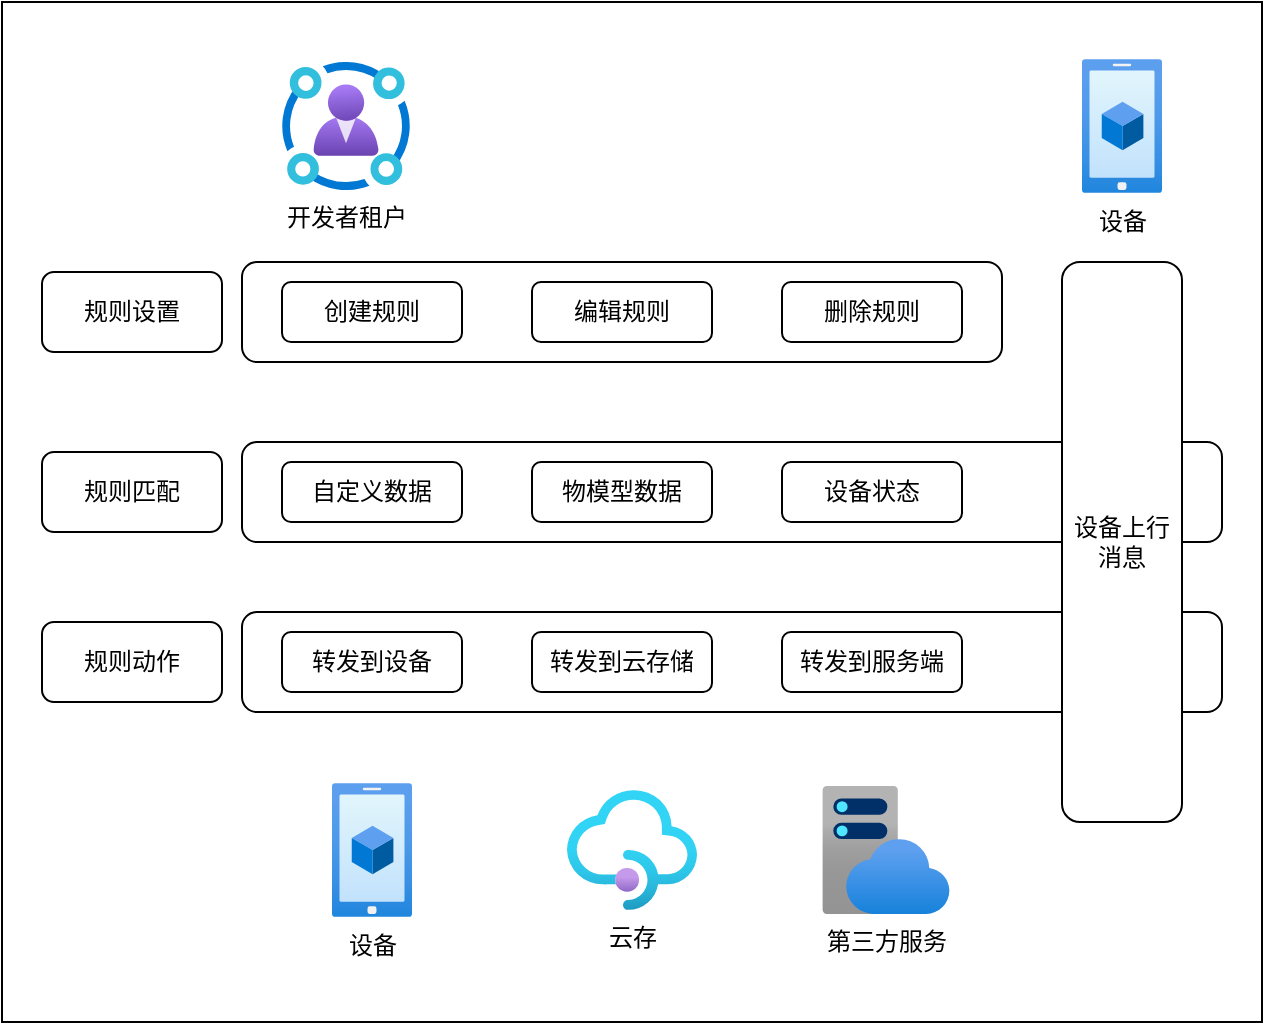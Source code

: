 <mxfile version="14.2.9" type="github">
  <diagram id="ROEMa9HSGy-mo3ogROd2" name="第 1 页">
    <mxGraphModel dx="860" dy="1643" grid="1" gridSize="10" guides="1" tooltips="1" connect="1" arrows="1" fold="1" page="1" pageScale="1" pageWidth="827" pageHeight="1169" math="0" shadow="0">
      <root>
        <mxCell id="0" />
        <mxCell id="1" parent="0" />
        <mxCell id="GSGMeQO4HnK7w9t3HuRA-26" value="" style="rounded=0;whiteSpace=wrap;html=1;" vertex="1" parent="1">
          <mxGeometry x="140" y="-10" width="630" height="510" as="geometry" />
        </mxCell>
        <mxCell id="GSGMeQO4HnK7w9t3HuRA-2" value="" style="rounded=1;whiteSpace=wrap;html=1;" vertex="1" parent="1">
          <mxGeometry x="260" y="120" width="380" height="50" as="geometry" />
        </mxCell>
        <mxCell id="GSGMeQO4HnK7w9t3HuRA-3" value="" style="rounded=1;whiteSpace=wrap;html=1;" vertex="1" parent="1">
          <mxGeometry x="260" y="210" width="490" height="50" as="geometry" />
        </mxCell>
        <mxCell id="GSGMeQO4HnK7w9t3HuRA-4" value="" style="rounded=1;whiteSpace=wrap;html=1;" vertex="1" parent="1">
          <mxGeometry x="260" y="295" width="490" height="50" as="geometry" />
        </mxCell>
        <mxCell id="GSGMeQO4HnK7w9t3HuRA-6" value="设备" style="aspect=fixed;html=1;points=[];align=center;image;fontSize=12;image=img/lib/azure2/general/Mobile.svg;" vertex="1" parent="1">
          <mxGeometry x="680" y="18.5" width="40" height="67" as="geometry" />
        </mxCell>
        <mxCell id="GSGMeQO4HnK7w9t3HuRA-7" value="开发者租户" style="aspect=fixed;html=1;points=[];align=center;image;fontSize=12;image=img/lib/azure2/identity/Identity_Governance.svg;" vertex="1" parent="1">
          <mxGeometry x="280" y="20" width="64" height="64" as="geometry" />
        </mxCell>
        <mxCell id="GSGMeQO4HnK7w9t3HuRA-12" value="设备上行消息" style="rounded=1;whiteSpace=wrap;html=1;" vertex="1" parent="1">
          <mxGeometry x="670" y="120" width="60" height="280" as="geometry" />
        </mxCell>
        <mxCell id="GSGMeQO4HnK7w9t3HuRA-14" value="创建规则" style="rounded=1;whiteSpace=wrap;html=1;" vertex="1" parent="1">
          <mxGeometry x="280" y="130" width="90" height="30" as="geometry" />
        </mxCell>
        <mxCell id="GSGMeQO4HnK7w9t3HuRA-15" value="编辑规则" style="rounded=1;whiteSpace=wrap;html=1;" vertex="1" parent="1">
          <mxGeometry x="405" y="130" width="90" height="30" as="geometry" />
        </mxCell>
        <mxCell id="GSGMeQO4HnK7w9t3HuRA-16" value="删除规则" style="rounded=1;whiteSpace=wrap;html=1;" vertex="1" parent="1">
          <mxGeometry x="530" y="130" width="90" height="30" as="geometry" />
        </mxCell>
        <mxCell id="GSGMeQO4HnK7w9t3HuRA-17" value="规则设置" style="rounded=1;whiteSpace=wrap;html=1;" vertex="1" parent="1">
          <mxGeometry x="160" y="125" width="90" height="40" as="geometry" />
        </mxCell>
        <mxCell id="GSGMeQO4HnK7w9t3HuRA-18" value="规则匹配" style="rounded=1;whiteSpace=wrap;html=1;" vertex="1" parent="1">
          <mxGeometry x="160" y="215" width="90" height="40" as="geometry" />
        </mxCell>
        <mxCell id="GSGMeQO4HnK7w9t3HuRA-19" value="规则动作" style="rounded=1;whiteSpace=wrap;html=1;" vertex="1" parent="1">
          <mxGeometry x="160" y="300" width="90" height="40" as="geometry" />
        </mxCell>
        <mxCell id="GSGMeQO4HnK7w9t3HuRA-20" value="自定义数据" style="rounded=1;whiteSpace=wrap;html=1;" vertex="1" parent="1">
          <mxGeometry x="280" y="220" width="90" height="30" as="geometry" />
        </mxCell>
        <mxCell id="GSGMeQO4HnK7w9t3HuRA-21" value="物模型数据" style="rounded=1;whiteSpace=wrap;html=1;" vertex="1" parent="1">
          <mxGeometry x="405" y="220" width="90" height="30" as="geometry" />
        </mxCell>
        <mxCell id="GSGMeQO4HnK7w9t3HuRA-22" value="设备状态" style="rounded=1;whiteSpace=wrap;html=1;" vertex="1" parent="1">
          <mxGeometry x="530" y="220" width="90" height="30" as="geometry" />
        </mxCell>
        <mxCell id="GSGMeQO4HnK7w9t3HuRA-23" value="转发到设备" style="rounded=1;whiteSpace=wrap;html=1;" vertex="1" parent="1">
          <mxGeometry x="280" y="305" width="90" height="30" as="geometry" />
        </mxCell>
        <mxCell id="GSGMeQO4HnK7w9t3HuRA-24" value="转发到云存储" style="rounded=1;whiteSpace=wrap;html=1;" vertex="1" parent="1">
          <mxGeometry x="405" y="305" width="90" height="30" as="geometry" />
        </mxCell>
        <mxCell id="GSGMeQO4HnK7w9t3HuRA-25" value="转发到服务端" style="rounded=1;whiteSpace=wrap;html=1;" vertex="1" parent="1">
          <mxGeometry x="530" y="305" width="90" height="30" as="geometry" />
        </mxCell>
        <mxCell id="GSGMeQO4HnK7w9t3HuRA-28" value="设备" style="aspect=fixed;html=1;points=[];align=center;image;fontSize=12;image=img/lib/azure2/general/Mobile.svg;" vertex="1" parent="1">
          <mxGeometry x="305" y="380.5" width="40" height="67" as="geometry" />
        </mxCell>
        <mxCell id="GSGMeQO4HnK7w9t3HuRA-29" value="第三方服务" style="aspect=fixed;html=1;points=[];align=center;image;fontSize=12;image=img/lib/azure2/app_services/App_Service_Plans.svg;" vertex="1" parent="1">
          <mxGeometry x="550" y="382" width="64" height="64" as="geometry" />
        </mxCell>
        <mxCell id="GSGMeQO4HnK7w9t3HuRA-30" value="云存" style="aspect=fixed;html=1;points=[];align=center;image;fontSize=12;image=img/lib/azure2/app_services/API_Management_Services.svg;" vertex="1" parent="1">
          <mxGeometry x="422.5" y="384" width="65" height="60" as="geometry" />
        </mxCell>
      </root>
    </mxGraphModel>
  </diagram>
</mxfile>
